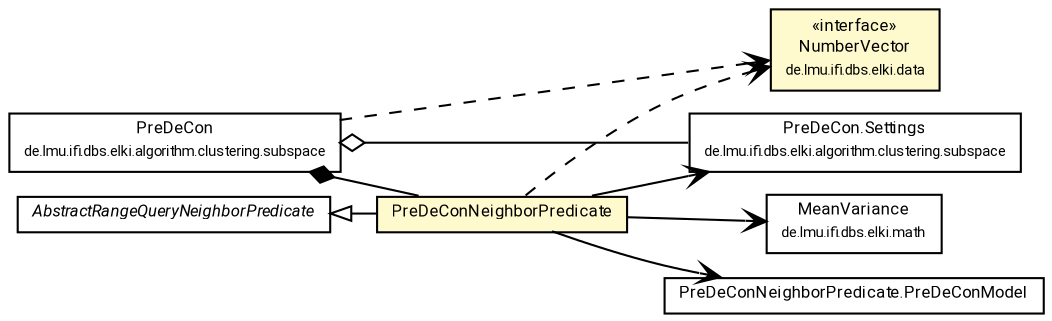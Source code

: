 #!/usr/local/bin/dot
#
# Class diagram 
# Generated by UMLGraph version R5_7_2-60-g0e99a6 (http://www.spinellis.gr/umlgraph/)
#

digraph G {
	graph [fontnames="svg"]
	edge [fontname="Roboto",fontsize=7,labelfontname="Roboto",labelfontsize=7,color="black"];
	node [fontname="Roboto",fontcolor="black",fontsize=8,shape=plaintext,margin=0,width=0,height=0];
	nodesep=0.15;
	ranksep=0.25;
	rankdir=LR;
	// de.lmu.ifi.dbs.elki.algorithm.clustering.subspace.PreDeCon<V extends de.lmu.ifi.dbs.elki.data.NumberVector>
	c8278012 [label=<<table title="de.lmu.ifi.dbs.elki.algorithm.clustering.subspace.PreDeCon" border="0" cellborder="1" cellspacing="0" cellpadding="2" href="../subspace/PreDeCon.html" target="_parent">
		<tr><td><table border="0" cellspacing="0" cellpadding="1">
		<tr><td align="center" balign="center"> <font face="Roboto">PreDeCon</font> </td></tr>
		<tr><td align="center" balign="center"> <font face="Roboto" point-size="7.0">de.lmu.ifi.dbs.elki.algorithm.clustering.subspace</font> </td></tr>
		</table></td></tr>
		</table>>, URL="../subspace/PreDeCon.html"];
	// de.lmu.ifi.dbs.elki.algorithm.clustering.subspace.PreDeCon.Settings
	c8278013 [label=<<table title="de.lmu.ifi.dbs.elki.algorithm.clustering.subspace.PreDeCon.Settings" border="0" cellborder="1" cellspacing="0" cellpadding="2" href="../subspace/PreDeCon.Settings.html" target="_parent">
		<tr><td><table border="0" cellspacing="0" cellpadding="1">
		<tr><td align="center" balign="center"> <font face="Roboto">PreDeCon.Settings</font> </td></tr>
		<tr><td align="center" balign="center"> <font face="Roboto" point-size="7.0">de.lmu.ifi.dbs.elki.algorithm.clustering.subspace</font> </td></tr>
		</table></td></tr>
		</table>>, URL="../subspace/PreDeCon.Settings.html"];
	// de.lmu.ifi.dbs.elki.algorithm.clustering.gdbscan.PreDeConNeighborPredicate<V extends de.lmu.ifi.dbs.elki.data.NumberVector>
	c8278054 [label=<<table title="de.lmu.ifi.dbs.elki.algorithm.clustering.gdbscan.PreDeConNeighborPredicate" border="0" cellborder="1" cellspacing="0" cellpadding="2" bgcolor="lemonChiffon" href="PreDeConNeighborPredicate.html" target="_parent">
		<tr><td><table border="0" cellspacing="0" cellpadding="1">
		<tr><td align="center" balign="center"> <font face="Roboto">PreDeConNeighborPredicate</font> </td></tr>
		</table></td></tr>
		</table>>, URL="PreDeConNeighborPredicate.html"];
	// de.lmu.ifi.dbs.elki.algorithm.clustering.gdbscan.PreDeConNeighborPredicate.PreDeConModel
	c8278055 [label=<<table title="de.lmu.ifi.dbs.elki.algorithm.clustering.gdbscan.PreDeConNeighborPredicate.PreDeConModel" border="0" cellborder="1" cellspacing="0" cellpadding="2" href="PreDeConNeighborPredicate.PreDeConModel.html" target="_parent">
		<tr><td><table border="0" cellspacing="0" cellpadding="1">
		<tr><td align="center" balign="center"> <font face="Roboto">PreDeConNeighborPredicate.PreDeConModel</font> </td></tr>
		</table></td></tr>
		</table>>, URL="PreDeConNeighborPredicate.PreDeConModel.html"];
	// de.lmu.ifi.dbs.elki.algorithm.clustering.gdbscan.AbstractRangeQueryNeighborPredicate<O, M, N>
	c8278070 [label=<<table title="de.lmu.ifi.dbs.elki.algorithm.clustering.gdbscan.AbstractRangeQueryNeighborPredicate" border="0" cellborder="1" cellspacing="0" cellpadding="2" href="AbstractRangeQueryNeighborPredicate.html" target="_parent">
		<tr><td><table border="0" cellspacing="0" cellpadding="1">
		<tr><td align="center" balign="center"> <font face="Roboto"><i>AbstractRangeQueryNeighborPredicate</i></font> </td></tr>
		</table></td></tr>
		</table>>, URL="AbstractRangeQueryNeighborPredicate.html"];
	// de.lmu.ifi.dbs.elki.data.NumberVector
	c8278258 [label=<<table title="de.lmu.ifi.dbs.elki.data.NumberVector" border="0" cellborder="1" cellspacing="0" cellpadding="2" bgcolor="LemonChiffon" href="../../../data/NumberVector.html" target="_parent">
		<tr><td><table border="0" cellspacing="0" cellpadding="1">
		<tr><td align="center" balign="center"> &#171;interface&#187; </td></tr>
		<tr><td align="center" balign="center"> <font face="Roboto">NumberVector</font> </td></tr>
		<tr><td align="center" balign="center"> <font face="Roboto" point-size="7.0">de.lmu.ifi.dbs.elki.data</font> </td></tr>
		</table></td></tr>
		</table>>, URL="../../../data/NumberVector.html"];
	// de.lmu.ifi.dbs.elki.math.MeanVariance
	c8278671 [label=<<table title="de.lmu.ifi.dbs.elki.math.MeanVariance" border="0" cellborder="1" cellspacing="0" cellpadding="2" href="../../../math/MeanVariance.html" target="_parent">
		<tr><td><table border="0" cellspacing="0" cellpadding="1">
		<tr><td align="center" balign="center"> <font face="Roboto">MeanVariance</font> </td></tr>
		<tr><td align="center" balign="center"> <font face="Roboto" point-size="7.0">de.lmu.ifi.dbs.elki.math</font> </td></tr>
		</table></td></tr>
		</table>>, URL="../../../math/MeanVariance.html"];
	// de.lmu.ifi.dbs.elki.algorithm.clustering.subspace.PreDeCon<V extends de.lmu.ifi.dbs.elki.data.NumberVector> composed de.lmu.ifi.dbs.elki.algorithm.clustering.gdbscan.PreDeConNeighborPredicate<V extends de.lmu.ifi.dbs.elki.data.NumberVector>
	c8278012 -> c8278054 [arrowhead=none,arrowtail=diamond,dir=back,weight=6];
	// de.lmu.ifi.dbs.elki.algorithm.clustering.subspace.PreDeCon<V extends de.lmu.ifi.dbs.elki.data.NumberVector> has de.lmu.ifi.dbs.elki.algorithm.clustering.subspace.PreDeCon.Settings
	c8278012 -> c8278013 [arrowhead=none,arrowtail=ediamond,dir=back,weight=4];
	// de.lmu.ifi.dbs.elki.algorithm.clustering.gdbscan.PreDeConNeighborPredicate<V extends de.lmu.ifi.dbs.elki.data.NumberVector> extends de.lmu.ifi.dbs.elki.algorithm.clustering.gdbscan.AbstractRangeQueryNeighborPredicate<O, M, N>
	c8278070 -> c8278054 [arrowtail=empty,dir=back,weight=10];
	// de.lmu.ifi.dbs.elki.algorithm.clustering.gdbscan.PreDeConNeighborPredicate<V extends de.lmu.ifi.dbs.elki.data.NumberVector> navassoc de.lmu.ifi.dbs.elki.algorithm.clustering.gdbscan.PreDeConNeighborPredicate.PreDeConModel
	c8278054 -> c8278055 [arrowhead=open,weight=1];
	// de.lmu.ifi.dbs.elki.algorithm.clustering.gdbscan.PreDeConNeighborPredicate<V extends de.lmu.ifi.dbs.elki.data.NumberVector> navassoc de.lmu.ifi.dbs.elki.math.MeanVariance
	c8278054 -> c8278671 [arrowhead=open,weight=1];
	// de.lmu.ifi.dbs.elki.algorithm.clustering.gdbscan.PreDeConNeighborPredicate<V extends de.lmu.ifi.dbs.elki.data.NumberVector> navassoc de.lmu.ifi.dbs.elki.algorithm.clustering.subspace.PreDeCon.Settings
	c8278054 -> c8278013 [arrowhead=open,weight=1];
	// de.lmu.ifi.dbs.elki.algorithm.clustering.subspace.PreDeCon<V extends de.lmu.ifi.dbs.elki.data.NumberVector> depend de.lmu.ifi.dbs.elki.data.NumberVector
	c8278012 -> c8278258 [arrowhead=open,style=dashed,weight=0];
	// de.lmu.ifi.dbs.elki.algorithm.clustering.gdbscan.PreDeConNeighborPredicate<V extends de.lmu.ifi.dbs.elki.data.NumberVector> depend de.lmu.ifi.dbs.elki.data.NumberVector
	c8278054 -> c8278258 [arrowhead=open,style=dashed,weight=0];
}

